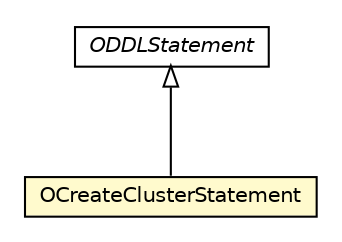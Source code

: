 #!/usr/local/bin/dot
#
# Class diagram 
# Generated by UMLGraph version R5_6-24-gf6e263 (http://www.umlgraph.org/)
#

digraph G {
	edge [fontname="Helvetica",fontsize=10,labelfontname="Helvetica",labelfontsize=10];
	node [fontname="Helvetica",fontsize=10,shape=plaintext];
	nodesep=0.25;
	ranksep=0.5;
	// com.orientechnologies.orient.core.sql.parser.ODDLStatement
	c2551146 [label=<<table title="com.orientechnologies.orient.core.sql.parser.ODDLStatement" border="0" cellborder="1" cellspacing="0" cellpadding="2" port="p" href="./ODDLStatement.html">
		<tr><td><table border="0" cellspacing="0" cellpadding="1">
<tr><td align="center" balign="center"><font face="Helvetica-Oblique"> ODDLStatement </font></td></tr>
		</table></td></tr>
		</table>>, URL="./ODDLStatement.html", fontname="Helvetica", fontcolor="black", fontsize=10.0];
	// com.orientechnologies.orient.core.sql.parser.OCreateClusterStatement
	c2551196 [label=<<table title="com.orientechnologies.orient.core.sql.parser.OCreateClusterStatement" border="0" cellborder="1" cellspacing="0" cellpadding="2" port="p" bgcolor="lemonChiffon" href="./OCreateClusterStatement.html">
		<tr><td><table border="0" cellspacing="0" cellpadding="1">
<tr><td align="center" balign="center"> OCreateClusterStatement </td></tr>
		</table></td></tr>
		</table>>, URL="./OCreateClusterStatement.html", fontname="Helvetica", fontcolor="black", fontsize=10.0];
	//com.orientechnologies.orient.core.sql.parser.OCreateClusterStatement extends com.orientechnologies.orient.core.sql.parser.ODDLStatement
	c2551146:p -> c2551196:p [dir=back,arrowtail=empty];
}

